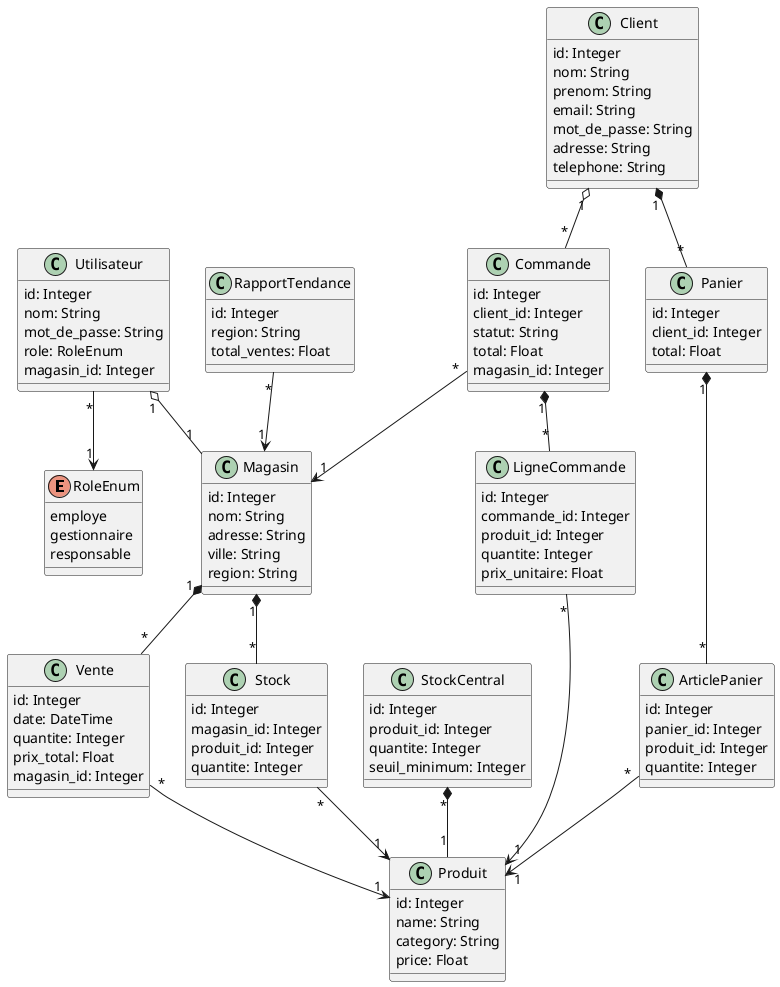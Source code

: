 @startuml

enum RoleEnum {
  employe
  gestionnaire
  responsable
}

class Magasin {
  id: Integer
  nom: String
  adresse: String
  ville: String
  region: String
}

class Utilisateur {
  id: Integer
  nom: String
  mot_de_passe: String
  role: RoleEnum
  magasin_id: Integer
}

class Client {
  id: Integer
  nom: String
  prenom: String
  email: String
  mot_de_passe: String
  adresse: String
  telephone: String
}

class Produit {
  id: Integer
  name: String
  category: String
  price: Float
}

class Stock {
  id: Integer
  magasin_id: Integer
  produit_id: Integer
  quantite: Integer
}

class StockCentral {
  id: Integer
  produit_id: Integer
  quantite: Integer
  seuil_minimum: Integer
}

class Panier {
  id: Integer
  client_id: Integer
  total: Float
}

class ArticlePanier {
  id: Integer
  panier_id: Integer
  produit_id: Integer
  quantite: Integer
}

class Commande {
  id: Integer
  client_id: Integer
  statut: String
  total: Float
  magasin_id: Integer
}

class LigneCommande {
  id: Integer
  commande_id: Integer
  produit_id: Integer
  quantite: Integer
  prix_unitaire: Float
}

class Vente {
  id: Integer
  date: DateTime
  quantite: Integer
  prix_total: Float
  magasin_id: Integer
}

class RapportTendance {
  id: Integer
  region: String
  total_ventes: Float
}

Utilisateur "1" o-- "1" Magasin
Utilisateur "*" --> "1" RoleEnum

Magasin "1" *-- "*" Stock
Stock "*" --> "1" Produit

Magasin "1" *-- "*" Vente
Vente "*" --> "1" Produit

StockCentral "*" *-- "1" Produit

Client "1" *-- "*" Panier
Panier "1" *-- "*" ArticlePanier
ArticlePanier "*" --> "1" Produit

Client "1" o-- "*" Commande
Commande "1" *-- "*" LigneCommande
LigneCommande "*" --> "1" Produit

Commande "*" --> "1" Magasin

RapportTendance "*" --> "1" Magasin

@enduml

